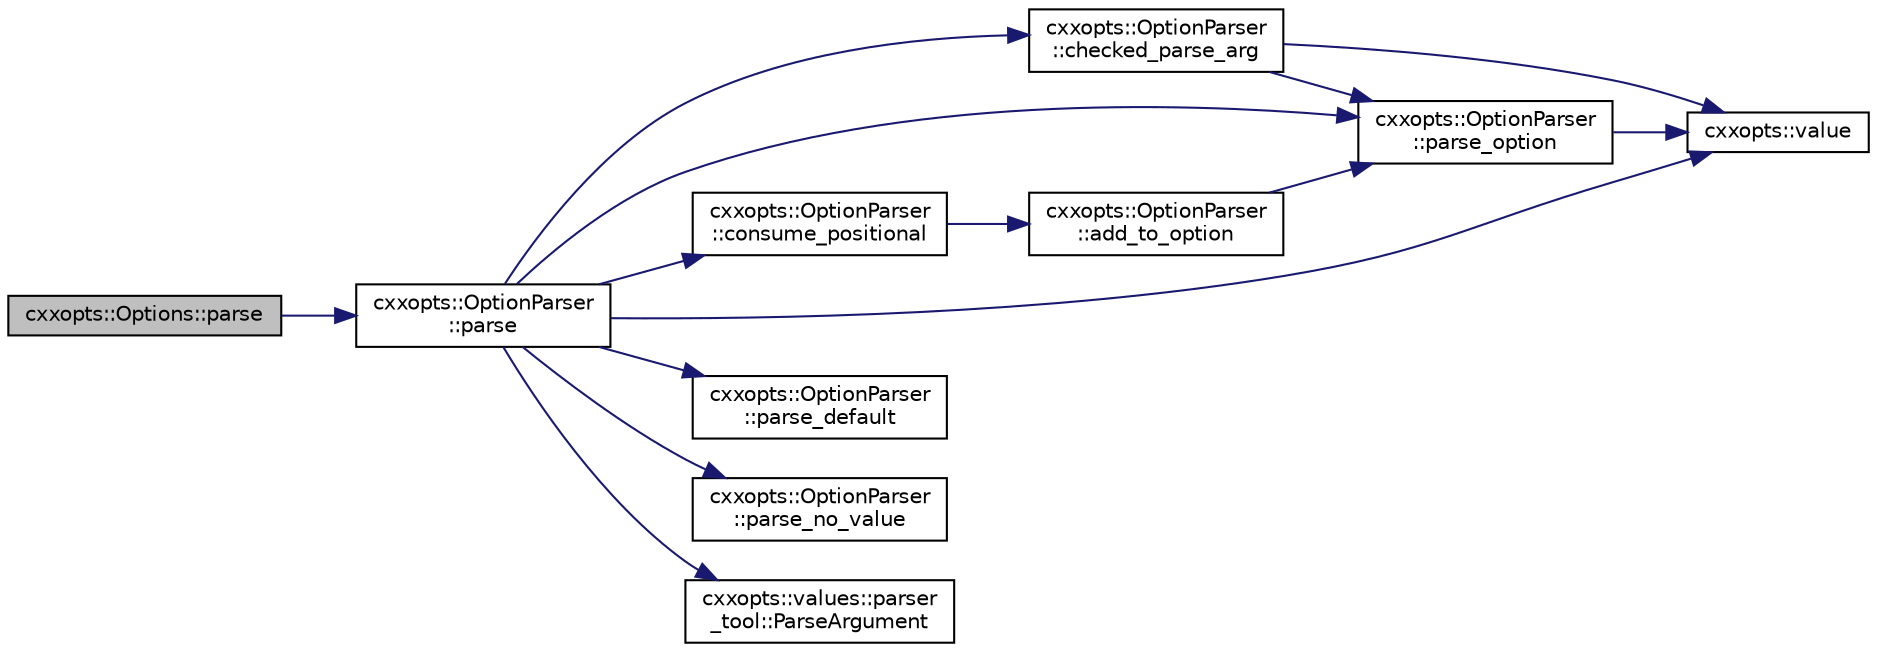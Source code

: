 digraph "cxxopts::Options::parse"
{
 // LATEX_PDF_SIZE
  edge [fontname="Helvetica",fontsize="10",labelfontname="Helvetica",labelfontsize="10"];
  node [fontname="Helvetica",fontsize="10",shape=record];
  rankdir="LR";
  Node1 [label="cxxopts::Options::parse",height=0.2,width=0.4,color="black", fillcolor="grey75", style="filled", fontcolor="black",tooltip=" "];
  Node1 -> Node2 [color="midnightblue",fontsize="10",style="solid",fontname="Helvetica"];
  Node2 [label="cxxopts::OptionParser\l::parse",height=0.2,width=0.4,color="black", fillcolor="white", style="filled",URL="$classcxxopts_1_1_option_parser.html#a4218816ce33c211b54acb9e71603ea0b",tooltip=" "];
  Node2 -> Node3 [color="midnightblue",fontsize="10",style="solid",fontname="Helvetica"];
  Node3 [label="cxxopts::OptionParser\l::checked_parse_arg",height=0.2,width=0.4,color="black", fillcolor="white", style="filled",URL="$classcxxopts_1_1_option_parser.html#a0c093ba32746de7c3b08715eab961aff",tooltip=" "];
  Node3 -> Node4 [color="midnightblue",fontsize="10",style="solid",fontname="Helvetica"];
  Node4 [label="cxxopts::OptionParser\l::parse_option",height=0.2,width=0.4,color="black", fillcolor="white", style="filled",URL="$classcxxopts_1_1_option_parser.html#a07db7b6bb2095df7b75b50ed2311ffe5",tooltip=" "];
  Node4 -> Node5 [color="midnightblue",fontsize="10",style="solid",fontname="Helvetica"];
  Node5 [label="cxxopts::value",height=0.2,width=0.4,color="black", fillcolor="white", style="filled",URL="$namespacecxxopts.html#a6b58e451713ebbf12866c1cd8e0a66ab",tooltip=" "];
  Node3 -> Node5 [color="midnightblue",fontsize="10",style="solid",fontname="Helvetica"];
  Node2 -> Node6 [color="midnightblue",fontsize="10",style="solid",fontname="Helvetica"];
  Node6 [label="cxxopts::OptionParser\l::consume_positional",height=0.2,width=0.4,color="black", fillcolor="white", style="filled",URL="$classcxxopts_1_1_option_parser.html#a4d595d8f6f34760bc2248d1b96af53a4",tooltip=" "];
  Node6 -> Node7 [color="midnightblue",fontsize="10",style="solid",fontname="Helvetica"];
  Node7 [label="cxxopts::OptionParser\l::add_to_option",height=0.2,width=0.4,color="black", fillcolor="white", style="filled",URL="$classcxxopts_1_1_option_parser.html#a20b45a90265756b859aec3ebcbee8724",tooltip=" "];
  Node7 -> Node4 [color="midnightblue",fontsize="10",style="solid",fontname="Helvetica"];
  Node2 -> Node8 [color="midnightblue",fontsize="10",style="solid",fontname="Helvetica"];
  Node8 [label="cxxopts::OptionParser\l::parse_default",height=0.2,width=0.4,color="black", fillcolor="white", style="filled",URL="$classcxxopts_1_1_option_parser.html#a28026f132e532009842f11359fb08373",tooltip=" "];
  Node2 -> Node9 [color="midnightblue",fontsize="10",style="solid",fontname="Helvetica"];
  Node9 [label="cxxopts::OptionParser\l::parse_no_value",height=0.2,width=0.4,color="black", fillcolor="white", style="filled",URL="$classcxxopts_1_1_option_parser.html#a80bbe1ff81b5d39bf6fda208e95a0d04",tooltip=" "];
  Node2 -> Node4 [color="midnightblue",fontsize="10",style="solid",fontname="Helvetica"];
  Node2 -> Node10 [color="midnightblue",fontsize="10",style="solid",fontname="Helvetica"];
  Node10 [label="cxxopts::values::parser\l_tool::ParseArgument",height=0.2,width=0.4,color="black", fillcolor="white", style="filled",URL="$namespacecxxopts_1_1values_1_1parser__tool.html#a0c95fda26d85865d26182d1df061ed8a",tooltip=" "];
  Node2 -> Node5 [color="midnightblue",fontsize="10",style="solid",fontname="Helvetica"];
}
